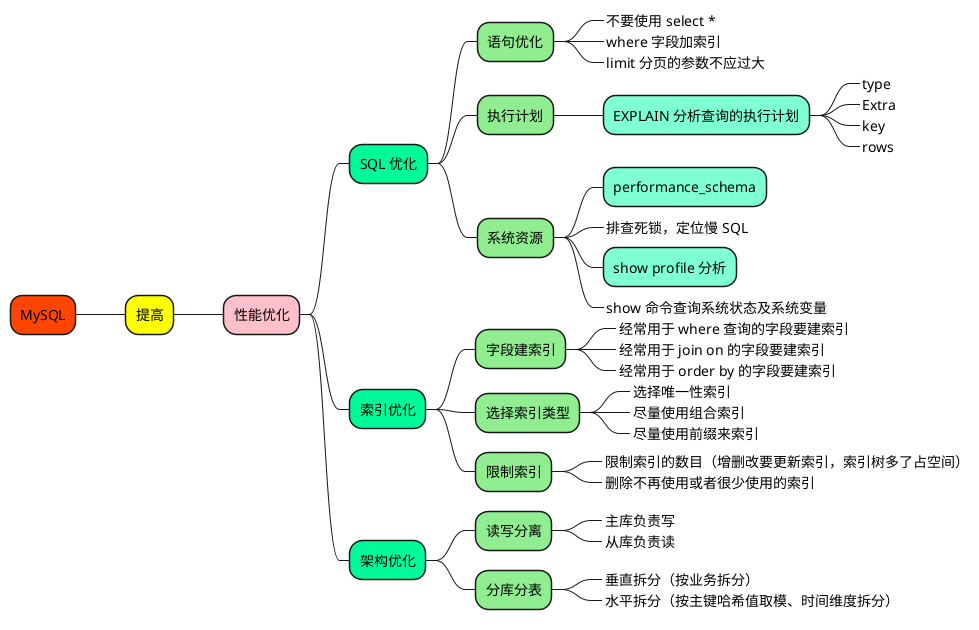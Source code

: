 @startmindmap

+[#OrangeRed] MySQL

++[#yellow] 提高

+++[#Pink] 性能优化

++++[#MediumSpringGreen] SQL 优化
+++++[#LightGreen] 语句优化
++++++[#LightBlue]_ 不要使用 select *
++++++[#LightBlue]_ where 字段加索引
++++++[#LightBlue]_ limit 分页的参数不应过大

+++++[#LightGreen] 执行计划
++++++[#Aquamarine] EXPLAIN 分析查询的执行计划
+++++++[#Aquamarine]_ type
+++++++[#Aquamarine]_ Extra
+++++++[#Aquamarine]_ key
+++++++[#Aquamarine]_ rows

+++++[#LightGreen] 系统资源
++++++[#Aquamarine] performance_schema
++++++[#Aquamarine]_ 排查死锁，定位慢 SQL
++++++[#Aquamarine] show profile 分析
++++++[#Aquamarine]_ show 命令查询系统状态及系统变量


++++[#MediumSpringGreen] 索引优化

+++++[#LightGreen] 字段建索引
++++++[#Aquamarine]_ 经常用于 where 查询的字段要建索引
++++++[#Aquamarine]_ 经常用于 join on 的字段要建索引
++++++[#Aquamarine]_ 经常用于 order by 的字段要建索引

+++++[#LightGreen] 选择索引类型
++++++[#Aquamarine]_ 选择唯一性索引
++++++[#Aquamarine]_ 尽量使用组合索引
++++++[#Aquamarine]_ 尽量使用前缀来索引

+++++[#LightGreen] 限制索引
++++++[#Aquamarine]_ 限制索引的数目（增删改要更新索引，索引树多了占空间）
++++++[#Aquamarine]_ 删除不再使用或者很少使用的索引


++++[#MediumSpringGreen] 架构优化

+++++[#LightGreen] 读写分离
++++++[#Aquamarine]_ 主库负责写
++++++[#Aquamarine]_ 从库负责读

+++++[#LightGreen] 分库分表
++++++[#Aquamarine]_ 垂直拆分（按业务拆分）
++++++[#Aquamarine]_ 水平拆分（按主键哈希值取模、时间维度拆分）


@endmindmap